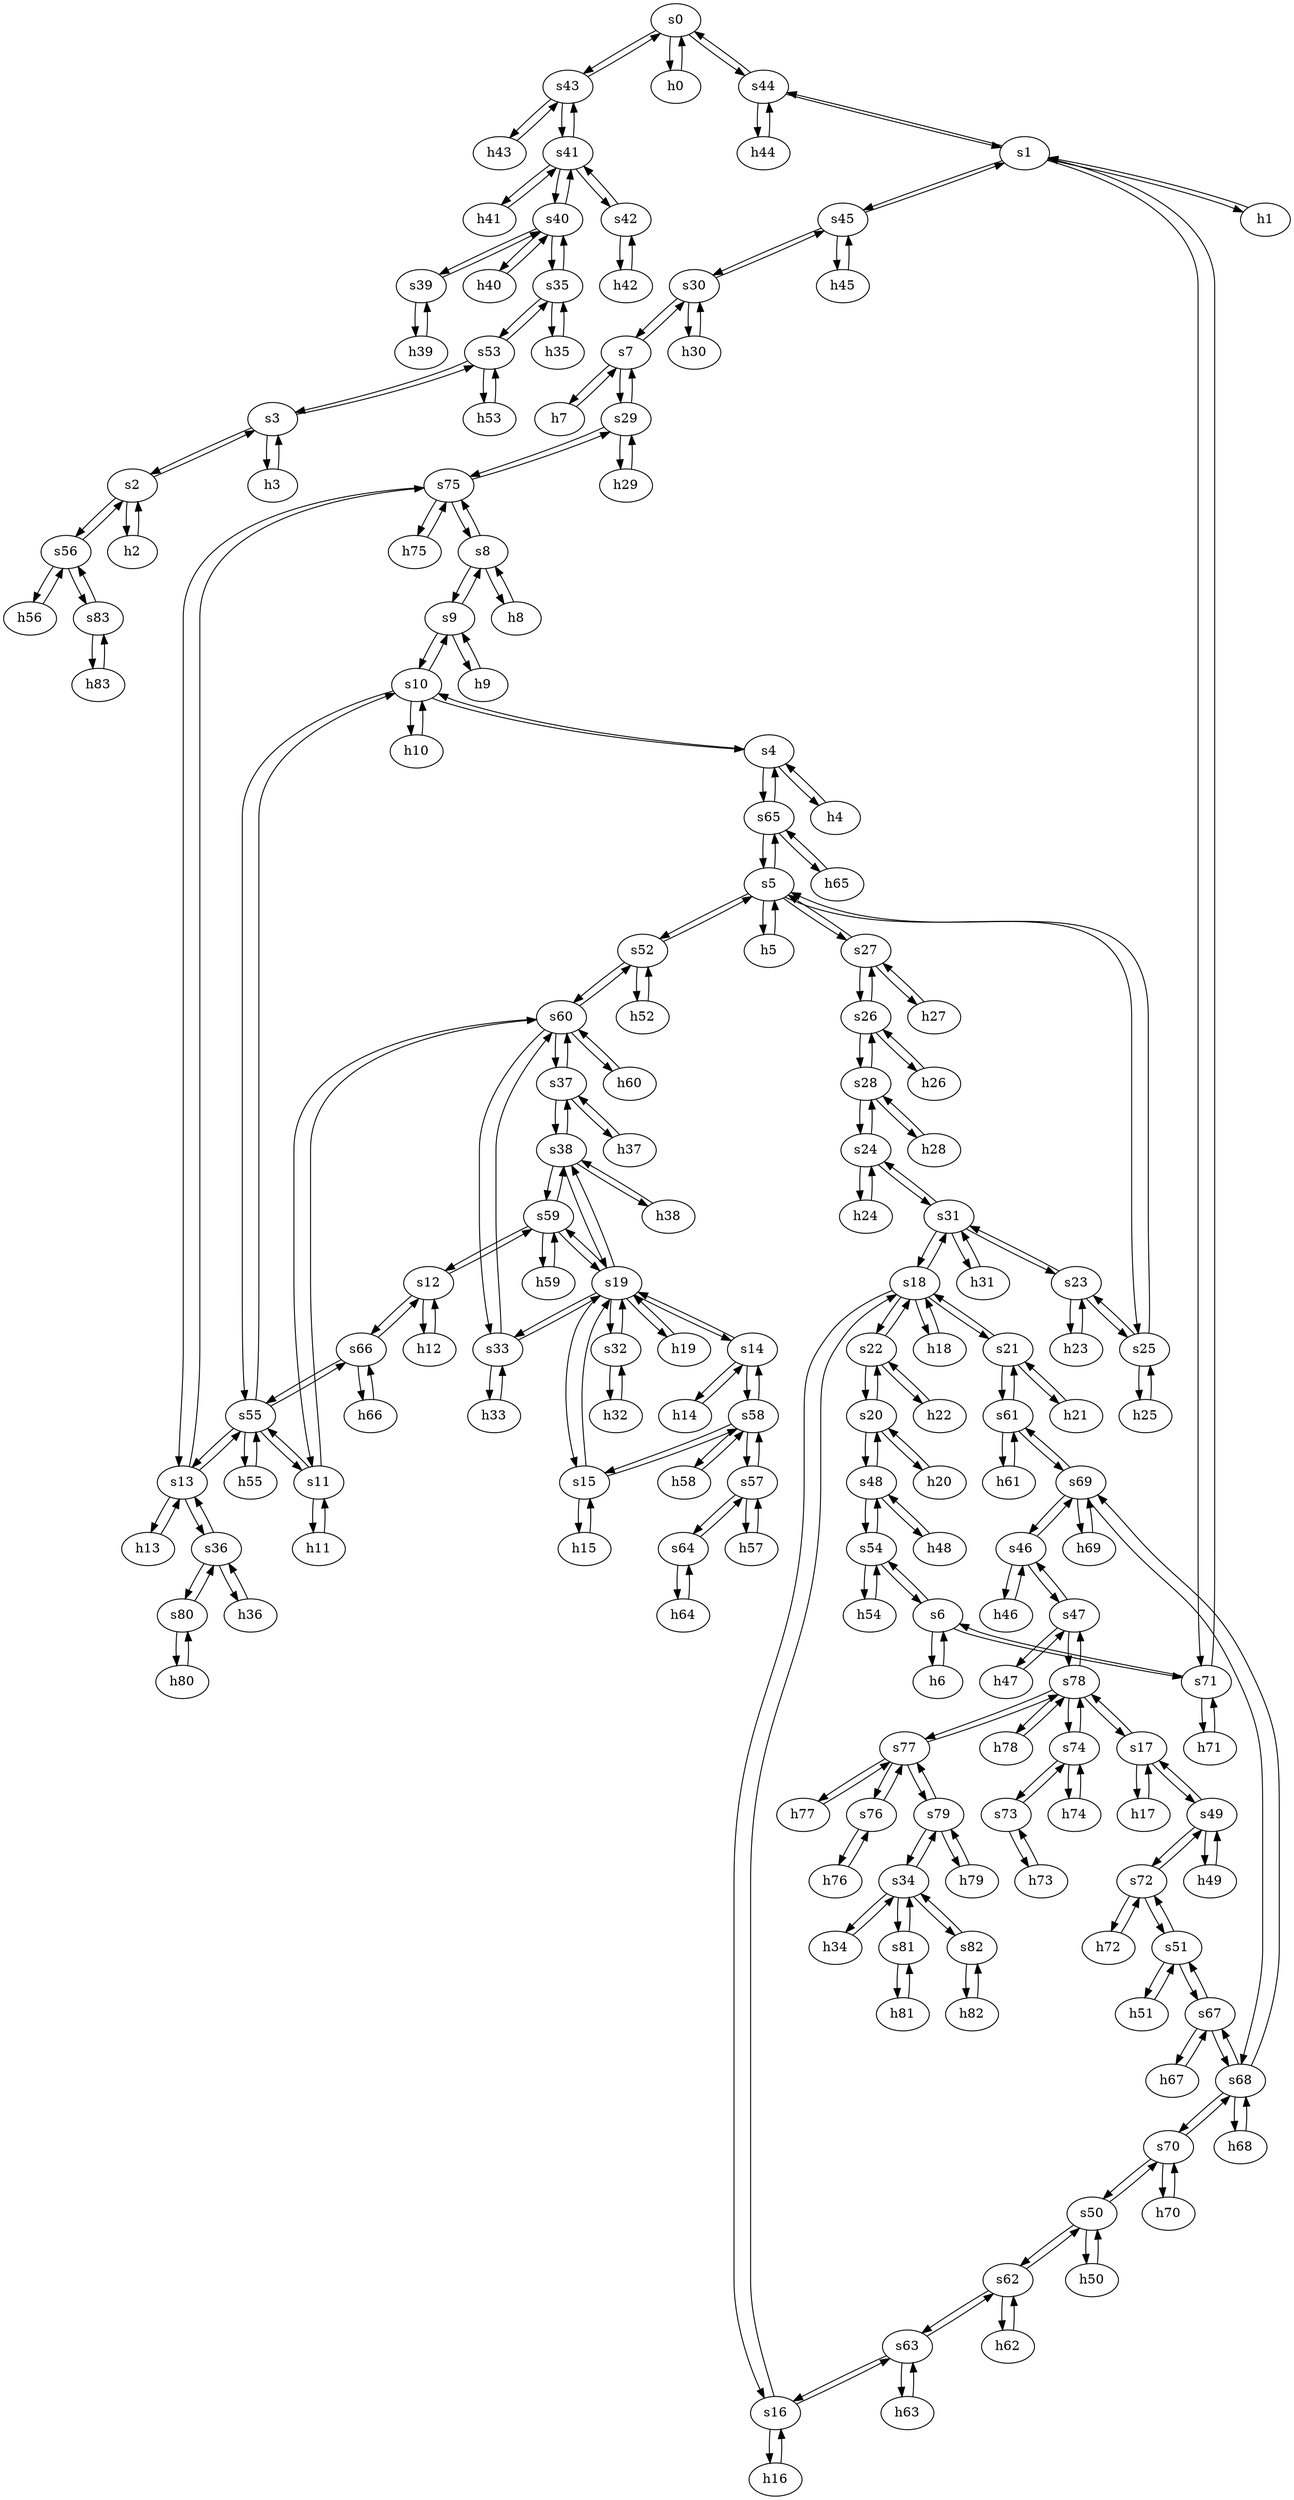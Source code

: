 strict digraph "Bestel " {
	s0	 [id=0,
		type=switch];
	s43	 [id=43,
		type=switch];
	s0 -> s43	 [capacity="1Gbps",
		cost=1,
		dst_port=2,
		src_port=2];
	h0	 [ip="111.0.0.0",
		mac="00:00:00:00:0:0",
		type=host];
	s0 -> h0	 [capacity="1Gbps",
		cost=1,
		dst_port=1,
		src_port=1];
	s44	 [id=44,
		type=switch];
	s0 -> s44	 [capacity="1Gbps",
		cost=1,
		dst_port=2,
		src_port=3];
	s7	 [id=7,
		type=switch];
	h7	 [ip="111.0.7.7",
		mac="00:00:00:00:7:7",
		type=host];
	s7 -> h7	 [capacity="1Gbps",
		cost=1,
		dst_port=1,
		src_port=1];
	s30	 [id=30,
		type=switch];
	s7 -> s30	 [capacity="1Gbps",
		cost=1,
		dst_port=2,
		src_port=3];
	s29	 [id=29,
		type=switch];
	s7 -> s29	 [capacity="1Gbps",
		cost=1,
		dst_port=2,
		src_port=2];
	h20	 [ip="111.0.20.20",
		mac="00:00:00:00:20:20",
		type=host];
	s20	 [id=20,
		type=switch];
	h20 -> s20	 [capacity="1Gbps",
		cost=1,
		dst_port=1,
		src_port=1];
	h47	 [ip="111.0.47.47",
		mac="00:00:00:00:47:47",
		type=host];
	s47	 [id=47,
		type=switch];
	h47 -> s47	 [capacity="1Gbps",
		cost=1,
		dst_port=1,
		src_port=1];
	h46	 [ip="111.0.46.46",
		mac="00:00:00:00:46:46",
		type=host];
	s46	 [id=46,
		type=switch];
	h46 -> s46	 [capacity="1Gbps",
		cost=1,
		dst_port=1,
		src_port=1];
	h45	 [ip="111.0.45.45",
		mac="00:00:00:00:45:45",
		type=host];
	s45	 [id=45,
		type=switch];
	h45 -> s45	 [capacity="1Gbps",
		cost=1,
		dst_port=1,
		src_port=1];
	h44	 [ip="111.0.44.44",
		mac="00:00:00:00:44:44",
		type=host];
	h44 -> s44	 [capacity="1Gbps",
		cost=1,
		dst_port=1,
		src_port=1];
	h43	 [ip="111.0.43.43",
		mac="00:00:00:00:43:43",
		type=host];
	h43 -> s43	 [capacity="1Gbps",
		cost=1,
		dst_port=1,
		src_port=1];
	s5	 [id=5,
		type=switch];
	s27	 [id=27,
		type=switch];
	s5 -> s27	 [capacity="1Gbps",
		cost=1,
		dst_port=2,
		src_port=3];
	s65	 [id=65,
		type=switch];
	s5 -> s65	 [capacity="1Gbps",
		cost=1,
		dst_port=3,
		src_port=2];
	s25	 [id=25,
		type=switch];
	s5 -> s25	 [capacity="1Gbps",
		cost=1,
		dst_port=2,
		src_port=5];
	s52	 [id=52,
		type=switch];
	s5 -> s52	 [capacity="1Gbps",
		cost=1,
		dst_port=2,
		src_port=4];
	h5	 [ip="111.0.5.5",
		mac="00:00:00:00:5:5",
		type=host];
	s5 -> h5	 [capacity="1Gbps",
		cost=1,
		dst_port=1,
		src_port=1];
	h41	 [ip="111.0.41.41",
		mac="00:00:00:00:41:41",
		type=host];
	s41	 [id=41,
		type=switch];
	h41 -> s41	 [capacity="1Gbps",
		cost=1,
		dst_port=1,
		src_port=1];
	h40	 [ip="111.0.40.40",
		mac="00:00:00:00:40:40",
		type=host];
	s40	 [id=40,
		type=switch];
	h40 -> s40	 [capacity="1Gbps",
		cost=1,
		dst_port=1,
		src_port=1];
	s4	 [id=4,
		type=switch];
	h4	 [ip="111.0.4.4",
		mac="00:00:00:00:4:4",
		type=host];
	s4 -> h4	 [capacity="1Gbps",
		cost=1,
		dst_port=1,
		src_port=1];
	s10	 [id=10,
		type=switch];
	s4 -> s10	 [capacity="1Gbps",
		cost=1,
		dst_port=2,
		src_port=3];
	s4 -> s65	 [capacity="1Gbps",
		cost=1,
		dst_port=2,
		src_port=2];
	h49	 [ip="111.0.49.49",
		mac="00:00:00:00:49:49",
		type=host];
	s49	 [id=49,
		type=switch];
	h49 -> s49	 [capacity="1Gbps",
		cost=1,
		dst_port=1,
		src_port=1];
	h48	 [ip="111.0.48.48",
		mac="00:00:00:00:48:48",
		type=host];
	s48	 [id=48,
		type=switch];
	h48 -> s48	 [capacity="1Gbps",
		cost=1,
		dst_port=1,
		src_port=1];
	s57	 [id=57,
		type=switch];
	h57	 [ip="111.0.57.57",
		mac="00:00:00:00:57:57",
		type=host];
	s57 -> h57	 [capacity="1Gbps",
		cost=1,
		dst_port=1,
		src_port=1];
	s58	 [id=58,
		type=switch];
	s57 -> s58	 [capacity="1Gbps",
		cost=1,
		dst_port=5,
		src_port=3];
	s64	 [id=64,
		type=switch];
	s57 -> s64	 [capacity="1Gbps",
		cost=1,
		dst_port=2,
		src_port=2];
	s56	 [id=56,
		type=switch];
	h56	 [ip="111.0.56.56",
		mac="00:00:00:00:56:56",
		type=host];
	s56 -> h56	 [capacity="1Gbps",
		cost=1,
		dst_port=1,
		src_port=1];
	s2	 [id=2,
		type=switch];
	s56 -> s2	 [capacity="1Gbps",
		cost=1,
		dst_port=2,
		src_port=2];
	s83	 [id=83,
		type=switch];
	s56 -> s83	 [capacity="1Gbps",
		cost=1,
		dst_port=2,
		src_port=3];
	s55	 [id=55,
		type=switch];
	h55	 [ip="111.0.55.55",
		mac="00:00:00:00:55:55",
		type=host];
	s55 -> h55	 [capacity="1Gbps",
		cost=1,
		dst_port=1,
		src_port=1];
	s11	 [id=11,
		type=switch];
	s55 -> s11	 [capacity="1Gbps",
		cost=1,
		dst_port=5,
		src_port=5];
	s66	 [id=66,
		type=switch];
	s55 -> s66	 [capacity="1Gbps",
		cost=1,
		dst_port=3,
		src_port=7];
	s55 -> s10	 [capacity="1Gbps",
		cost=1,
		dst_port=5,
		src_port=3];
	s13	 [id=13,
		type=switch];
	s55 -> s13	 [capacity="1Gbps",
		cost=1,
		dst_port=4,
		src_port=6];
	s54	 [id=54,
		type=switch];
	s6	 [id=6,
		type=switch];
	s54 -> s6	 [capacity="1Gbps",
		cost=1,
		dst_port=2,
		src_port=2];
	s54 -> s48	 [capacity="1Gbps",
		cost=1,
		dst_port=3,
		src_port=3];
	h54	 [ip="111.0.54.54",
		mac="00:00:00:00:54:54",
		type=host];
	s54 -> h54	 [capacity="1Gbps",
		cost=1,
		dst_port=1,
		src_port=1];
	s53	 [id=53,
		type=switch];
	s35	 [id=35,
		type=switch];
	s53 -> s35	 [capacity="1Gbps",
		cost=1,
		dst_port=3,
		src_port=3];
	s3	 [id=3,
		type=switch];
	s53 -> s3	 [capacity="1Gbps",
		cost=1,
		dst_port=3,
		src_port=2];
	h53	 [ip="111.0.53.53",
		mac="00:00:00:00:53:53",
		type=host];
	s53 -> h53	 [capacity="1Gbps",
		cost=1,
		dst_port=1,
		src_port=1];
	s52 -> s5	 [capacity="1Gbps",
		cost=1,
		dst_port=4,
		src_port=2];
	h52	 [ip="111.0.52.52",
		mac="00:00:00:00:52:52",
		type=host];
	s52 -> h52	 [capacity="1Gbps",
		cost=1,
		dst_port=1,
		src_port=1];
	s60	 [id=60,
		type=switch];
	s52 -> s60	 [capacity="1Gbps",
		cost=1,
		dst_port=6,
		src_port=3];
	s51	 [id=51,
		type=switch];
	s67	 [id=67,
		type=switch];
	s51 -> s67	 [capacity="1Gbps",
		cost=1,
		dst_port=2,
		src_port=3];
	h51	 [ip="111.0.51.51",
		mac="00:00:00:00:51:51",
		type=host];
	s51 -> h51	 [capacity="1Gbps",
		cost=1,
		dst_port=1,
		src_port=1];
	s72	 [id=72,
		type=switch];
	s51 -> s72	 [capacity="1Gbps",
		cost=1,
		dst_port=3,
		src_port=2];
	s50	 [id=50,
		type=switch];
	s62	 [id=62,
		type=switch];
	s50 -> s62	 [capacity="1Gbps",
		cost=1,
		dst_port=2,
		src_port=2];
	s70	 [id=70,
		type=switch];
	s50 -> s70	 [capacity="1Gbps",
		cost=1,
		dst_port=2,
		src_port=3];
	h50	 [ip="111.0.50.50",
		mac="00:00:00:00:50:50",
		type=host];
	s50 -> h50	 [capacity="1Gbps",
		cost=1,
		dst_port=1,
		src_port=1];
	s59	 [id=59,
		type=switch];
	h59	 [ip="111.0.59.59",
		mac="00:00:00:00:59:59",
		type=host];
	s59 -> h59	 [capacity="1Gbps",
		cost=1,
		dst_port=1,
		src_port=1];
	s38	 [id=38,
		type=switch];
	s59 -> s38	 [capacity="1Gbps",
		cost=1,
		dst_port=4,
		src_port=5];
	s12	 [id=12,
		type=switch];
	s59 -> s12	 [capacity="1Gbps",
		cost=1,
		dst_port=3,
		src_port=2];
	s19	 [id=19,
		type=switch];
	s59 -> s19	 [capacity="1Gbps",
		cost=1,
		dst_port=10,
		src_port=4];
	h58	 [ip="111.0.58.58",
		mac="00:00:00:00:58:58",
		type=host];
	s58 -> h58	 [capacity="1Gbps",
		cost=1,
		dst_port=1,
		src_port=1];
	s14	 [id=14,
		type=switch];
	s58 -> s14	 [capacity="1Gbps",
		cost=1,
		dst_port=2,
		src_port=2];
	s15	 [id=15,
		type=switch];
	s58 -> s15	 [capacity="1Gbps",
		cost=1,
		dst_port=3,
		src_port=4];
	s58 -> s57	 [capacity="1Gbps",
		cost=1,
		dst_port=3,
		src_port=5];
	h54 -> s54	 [capacity="1Gbps",
		cost=1,
		dst_port=1,
		src_port=1];
	h55 -> s55	 [capacity="1Gbps",
		cost=1,
		dst_port=1,
		src_port=1];
	h56 -> s56	 [capacity="1Gbps",
		cost=1,
		dst_port=1,
		src_port=1];
	h57 -> s57	 [capacity="1Gbps",
		cost=1,
		dst_port=1,
		src_port=1];
	h50 -> s50	 [capacity="1Gbps",
		cost=1,
		dst_port=1,
		src_port=1];
	h51 -> s51	 [capacity="1Gbps",
		cost=1,
		dst_port=1,
		src_port=1];
	h52 -> s52	 [capacity="1Gbps",
		cost=1,
		dst_port=1,
		src_port=1];
	h53 -> s53	 [capacity="1Gbps",
		cost=1,
		dst_port=1,
		src_port=1];
	h58 -> s58	 [capacity="1Gbps",
		cost=1,
		dst_port=1,
		src_port=1];
	h59 -> s59	 [capacity="1Gbps",
		cost=1,
		dst_port=1,
		src_port=1];
	s44 -> s0	 [capacity="1Gbps",
		cost=1,
		dst_port=3,
		src_port=2];
	s1	 [id=1,
		type=switch];
	s44 -> s1	 [capacity="1Gbps",
		cost=1,
		dst_port=2,
		src_port=3];
	s44 -> h44	 [capacity="1Gbps",
		cost=1,
		dst_port=1,
		src_port=1];
	h24	 [ip="111.0.24.24",
		mac="00:00:00:00:24:24",
		type=host];
	s24	 [id=24,
		type=switch];
	h24 -> s24	 [capacity="1Gbps",
		cost=1,
		dst_port=1,
		src_port=1];
	s46 -> s47	 [capacity="1Gbps",
		cost=1,
		dst_port=2,
		src_port=3];
	s69	 [id=69,
		type=switch];
	s46 -> s69	 [capacity="1Gbps",
		cost=1,
		dst_port=2,
		src_port=2];
	s46 -> h46	 [capacity="1Gbps",
		cost=1,
		dst_port=1,
		src_port=1];
	s47 -> s46	 [capacity="1Gbps",
		cost=1,
		dst_port=3,
		src_port=2];
	s78	 [id=78,
		type=switch];
	s47 -> s78	 [capacity="1Gbps",
		cost=1,
		dst_port=3,
		src_port=3];
	s47 -> h47	 [capacity="1Gbps",
		cost=1,
		dst_port=1,
		src_port=1];
	s40 -> s35	 [capacity="1Gbps",
		cost=1,
		dst_port=2,
		src_port=2];
	s39	 [id=39,
		type=switch];
	s40 -> s39	 [capacity="1Gbps",
		cost=1,
		dst_port=2,
		src_port=3];
	s40 -> h40	 [capacity="1Gbps",
		cost=1,
		dst_port=1,
		src_port=1];
	s40 -> s41	 [capacity="1Gbps",
		cost=1,
		dst_port=2,
		src_port=4];
	s41 -> s40	 [capacity="1Gbps",
		cost=1,
		dst_port=4,
		src_port=2];
	s41 -> s43	 [capacity="1Gbps",
		cost=1,
		dst_port=3,
		src_port=4];
	s42	 [id=42,
		type=switch];
	s41 -> s42	 [capacity="1Gbps",
		cost=1,
		dst_port=2,
		src_port=3];
	s41 -> h41	 [capacity="1Gbps",
		cost=1,
		dst_port=1,
		src_port=1];
	h42	 [ip="111.0.42.42",
		mac="00:00:00:00:42:42",
		type=host];
	s42 -> h42	 [capacity="1Gbps",
		cost=1,
		dst_port=1,
		src_port=1];
	s42 -> s41	 [capacity="1Gbps",
		cost=1,
		dst_port=3,
		src_port=2];
	s43 -> h43	 [capacity="1Gbps",
		cost=1,
		dst_port=1,
		src_port=1];
	s43 -> s0	 [capacity="1Gbps",
		cost=1,
		dst_port=2,
		src_port=2];
	s43 -> s41	 [capacity="1Gbps",
		cost=1,
		dst_port=4,
		src_port=3];
	s48 -> h48	 [capacity="1Gbps",
		cost=1,
		dst_port=1,
		src_port=1];
	s48 -> s54	 [capacity="1Gbps",
		cost=1,
		dst_port=3,
		src_port=3];
	s48 -> s20	 [capacity="1Gbps",
		cost=1,
		dst_port=2,
		src_port=2];
	s17	 [id=17,
		type=switch];
	s49 -> s17	 [capacity="1Gbps",
		cost=1,
		dst_port=2,
		src_port=2];
	s49 -> h49	 [capacity="1Gbps",
		cost=1,
		dst_port=1,
		src_port=1];
	s49 -> s72	 [capacity="1Gbps",
		cost=1,
		dst_port=2,
		src_port=3];
	h42 -> s42	 [capacity="1Gbps",
		cost=1,
		dst_port=1,
		src_port=1];
	h69	 [ip="111.0.69.69",
		mac="00:00:00:00:69:69",
		type=host];
	h69 -> s69	 [capacity="1Gbps",
		cost=1,
		dst_port=1,
		src_port=1];
	h68	 [ip="111.0.68.68",
		mac="00:00:00:00:68:68",
		type=host];
	s68	 [id=68,
		type=switch];
	h68 -> s68	 [capacity="1Gbps",
		cost=1,
		dst_port=1,
		src_port=1];
	h61	 [ip="111.0.61.61",
		mac="00:00:00:00:61:61",
		type=host];
	s61	 [id=61,
		type=switch];
	h61 -> s61	 [capacity="1Gbps",
		cost=1,
		dst_port=1,
		src_port=1];
	h60	 [ip="111.0.60.60",
		mac="00:00:00:00:60:60",
		type=host];
	h60 -> s60	 [capacity="1Gbps",
		cost=1,
		dst_port=1,
		src_port=1];
	h63	 [ip="111.0.63.63",
		mac="00:00:00:00:63:63",
		type=host];
	s63	 [id=63,
		type=switch];
	h63 -> s63	 [capacity="1Gbps",
		cost=1,
		dst_port=1,
		src_port=1];
	h62	 [ip="111.0.62.62",
		mac="00:00:00:00:62:62",
		type=host];
	h62 -> s62	 [capacity="1Gbps",
		cost=1,
		dst_port=1,
		src_port=1];
	h65	 [ip="111.0.65.65",
		mac="00:00:00:00:65:65",
		type=host];
	h65 -> s65	 [capacity="1Gbps",
		cost=1,
		dst_port=1,
		src_port=1];
	h64	 [ip="111.0.64.64",
		mac="00:00:00:00:64:64",
		type=host];
	h64 -> s64	 [capacity="1Gbps",
		cost=1,
		dst_port=1,
		src_port=1];
	h67	 [ip="111.0.67.67",
		mac="00:00:00:00:67:67",
		type=host];
	h67 -> s67	 [capacity="1Gbps",
		cost=1,
		dst_port=1,
		src_port=1];
	h66	 [ip="111.0.66.66",
		mac="00:00:00:00:66:66",
		type=host];
	h66 -> s66	 [capacity="1Gbps",
		cost=1,
		dst_port=1,
		src_port=1];
	s45 -> s1	 [capacity="1Gbps",
		cost=1,
		dst_port=3,
		src_port=2];
	s45 -> s30	 [capacity="1Gbps",
		cost=1,
		dst_port=3,
		src_port=3];
	s45 -> h45	 [capacity="1Gbps",
		cost=1,
		dst_port=1,
		src_port=1];
	s79	 [id=79,
		type=switch];
	s34	 [id=34,
		type=switch];
	s79 -> s34	 [capacity="1Gbps",
		cost=1,
		dst_port=4,
		src_port=2];
	h79	 [ip="111.0.79.79",
		mac="00:00:00:00:79:79",
		type=host];
	s79 -> h79	 [capacity="1Gbps",
		cost=1,
		dst_port=1,
		src_port=1];
	s77	 [id=77,
		type=switch];
	s79 -> s77	 [capacity="1Gbps",
		cost=1,
		dst_port=4,
		src_port=3];
	s78 -> s47	 [capacity="1Gbps",
		cost=1,
		dst_port=3,
		src_port=3];
	s78 -> s17	 [capacity="1Gbps",
		cost=1,
		dst_port=3,
		src_port=2];
	h78	 [ip="111.0.78.78",
		mac="00:00:00:00:78:78",
		type=host];
	s78 -> h78	 [capacity="1Gbps",
		cost=1,
		dst_port=1,
		src_port=1];
	s74	 [id=74,
		type=switch];
	s78 -> s74	 [capacity="1Gbps",
		cost=1,
		dst_port=3,
		src_port=4];
	s78 -> s77	 [capacity="1Gbps",
		cost=1,
		dst_port=3,
		src_port=5];
	s71	 [id=71,
		type=switch];
	s71 -> s1	 [capacity="1Gbps",
		cost=1,
		dst_port=4,
		src_port=2];
	h71	 [ip="111.0.71.71",
		mac="00:00:00:00:71:71",
		type=host];
	s71 -> h71	 [capacity="1Gbps",
		cost=1,
		dst_port=1,
		src_port=1];
	s71 -> s6	 [capacity="1Gbps",
		cost=1,
		dst_port=3,
		src_port=3];
	s70 -> s68	 [capacity="1Gbps",
		cost=1,
		dst_port=4,
		src_port=3];
	h70	 [ip="111.0.70.70",
		mac="00:00:00:00:70:70",
		type=host];
	s70 -> h70	 [capacity="1Gbps",
		cost=1,
		dst_port=1,
		src_port=1];
	s70 -> s50	 [capacity="1Gbps",
		cost=1,
		dst_port=3,
		src_port=2];
	s73	 [id=73,
		type=switch];
	h73	 [ip="111.0.73.73",
		mac="00:00:00:00:73:73",
		type=host];
	s73 -> h73	 [capacity="1Gbps",
		cost=1,
		dst_port=1,
		src_port=1];
	s73 -> s74	 [capacity="1Gbps",
		cost=1,
		dst_port=2,
		src_port=2];
	s72 -> s49	 [capacity="1Gbps",
		cost=1,
		dst_port=3,
		src_port=2];
	h72	 [ip="111.0.72.72",
		mac="00:00:00:00:72:72",
		type=host];
	s72 -> h72	 [capacity="1Gbps",
		cost=1,
		dst_port=1,
		src_port=1];
	s72 -> s51	 [capacity="1Gbps",
		cost=1,
		dst_port=2,
		src_port=3];
	s75	 [id=75,
		type=switch];
	h75	 [ip="111.0.75.75",
		mac="00:00:00:00:75:75",
		type=host];
	s75 -> h75	 [capacity="1Gbps",
		cost=1,
		dst_port=1,
		src_port=1];
	s8	 [id=8,
		type=switch];
	s75 -> s8	 [capacity="1Gbps",
		cost=1,
		dst_port=3,
		src_port=2];
	s75 -> s13	 [capacity="1Gbps",
		cost=1,
		dst_port=2,
		src_port=3];
	s75 -> s29	 [capacity="1Gbps",
		cost=1,
		dst_port=3,
		src_port=4];
	h74	 [ip="111.0.74.74",
		mac="00:00:00:00:74:74",
		type=host];
	s74 -> h74	 [capacity="1Gbps",
		cost=1,
		dst_port=1,
		src_port=1];
	s74 -> s78	 [capacity="1Gbps",
		cost=1,
		dst_port=4,
		src_port=3];
	s74 -> s73	 [capacity="1Gbps",
		cost=1,
		dst_port=2,
		src_port=2];
	s77 -> s79	 [capacity="1Gbps",
		cost=1,
		dst_port=3,
		src_port=4];
	h77	 [ip="111.0.77.77",
		mac="00:00:00:00:77:77",
		type=host];
	s77 -> h77	 [capacity="1Gbps",
		cost=1,
		dst_port=1,
		src_port=1];
	s77 -> s78	 [capacity="1Gbps",
		cost=1,
		dst_port=5,
		src_port=3];
	s76	 [id=76,
		type=switch];
	s77 -> s76	 [capacity="1Gbps",
		cost=1,
		dst_port=2,
		src_port=2];
	s76 -> s77	 [capacity="1Gbps",
		cost=1,
		dst_port=2,
		src_port=2];
	h76	 [ip="111.0.76.76",
		mac="00:00:00:00:76:76",
		type=host];
	s76 -> h76	 [capacity="1Gbps",
		cost=1,
		dst_port=1,
		src_port=1];
	s19 -> s38	 [capacity="1Gbps",
		cost=1,
		dst_port=2,
		src_port=8];
	s32	 [id=32,
		type=switch];
	s19 -> s32	 [capacity="1Gbps",
		cost=1,
		dst_port=3,
		src_port=6];
	s33	 [id=33,
		type=switch];
	s19 -> s33	 [capacity="1Gbps",
		cost=1,
		dst_port=2,
		src_port=7];
	h19	 [ip="111.0.19.19",
		mac="00:00:00:00:19:19",
		type=host];
	s19 -> h19	 [capacity="1Gbps",
		cost=1,
		dst_port=1,
		src_port=1];
	s19 -> s14	 [capacity="1Gbps",
		cost=1,
		dst_port=3,
		src_port=2];
	s19 -> s15	 [capacity="1Gbps",
		cost=1,
		dst_port=5,
		src_port=4];
	s19 -> s59	 [capacity="1Gbps",
		cost=1,
		dst_port=4,
		src_port=10];
	s18	 [id=18,
		type=switch];
	h18	 [ip="111.0.18.18",
		mac="00:00:00:00:18:18",
		type=host];
	s18 -> h18	 [capacity="1Gbps",
		cost=1,
		dst_port=1,
		src_port=1];
	s21	 [id=21,
		type=switch];
	s18 -> s21	 [capacity="1Gbps",
		cost=1,
		dst_port=2,
		src_port=3];
	s16	 [id=16,
		type=switch];
	s18 -> s16	 [capacity="1Gbps",
		cost=1,
		dst_port=2,
		src_port=2];
	s31	 [id=31,
		type=switch];
	s18 -> s31	 [capacity="1Gbps",
		cost=1,
		dst_port=3,
		src_port=6];
	s22	 [id=22,
		type=switch];
	s18 -> s22	 [capacity="1Gbps",
		cost=1,
		dst_port=2,
		src_port=4];
	h13	 [ip="111.0.13.13",
		mac="00:00:00:00:13:13",
		type=host];
	s13 -> h13	 [capacity="1Gbps",
		cost=1,
		dst_port=1,
		src_port=1];
	s36	 [id=36,
		type=switch];
	s13 -> s36	 [capacity="1Gbps",
		cost=1,
		dst_port=2,
		src_port=3];
	s13 -> s75	 [capacity="1Gbps",
		cost=1,
		dst_port=3,
		src_port=2];
	s13 -> s55	 [capacity="1Gbps",
		cost=1,
		dst_port=6,
		src_port=4];
	s12 -> s66	 [capacity="1Gbps",
		cost=1,
		dst_port=2,
		src_port=2];
	h12	 [ip="111.0.12.12",
		mac="00:00:00:00:12:12",
		type=host];
	s12 -> h12	 [capacity="1Gbps",
		cost=1,
		dst_port=1,
		src_port=1];
	s12 -> s59	 [capacity="1Gbps",
		cost=1,
		dst_port=2,
		src_port=3];
	h11	 [ip="111.0.11.11",
		mac="00:00:00:00:11:11",
		type=host];
	s11 -> h11	 [capacity="1Gbps",
		cost=1,
		dst_port=1,
		src_port=1];
	s11 -> s55	 [capacity="1Gbps",
		cost=1,
		dst_port=5,
		src_port=5];
	s11 -> s60	 [capacity="1Gbps",
		cost=1,
		dst_port=3,
		src_port=3];
	s9	 [id=9,
		type=switch];
	s10 -> s9	 [capacity="1Gbps",
		cost=1,
		dst_port=3,
		src_port=3];
	s10 -> s4	 [capacity="1Gbps",
		cost=1,
		dst_port=3,
		src_port=2];
	s10 -> s55	 [capacity="1Gbps",
		cost=1,
		dst_port=3,
		src_port=5];
	h10	 [ip="111.0.10.10",
		mac="00:00:00:00:10:10",
		type=host];
	s10 -> h10	 [capacity="1Gbps",
		cost=1,
		dst_port=1,
		src_port=1];
	s17 -> s49	 [capacity="1Gbps",
		cost=1,
		dst_port=2,
		src_port=2];
	h17	 [ip="111.0.17.17",
		mac="00:00:00:00:17:17",
		type=host];
	s17 -> h17	 [capacity="1Gbps",
		cost=1,
		dst_port=1,
		src_port=1];
	s17 -> s78	 [capacity="1Gbps",
		cost=1,
		dst_port=2,
		src_port=3];
	h16	 [ip="111.0.16.16",
		mac="00:00:00:00:16:16",
		type=host];
	s16 -> h16	 [capacity="1Gbps",
		cost=1,
		dst_port=1,
		src_port=1];
	s16 -> s18	 [capacity="1Gbps",
		cost=1,
		dst_port=2,
		src_port=2];
	s16 -> s63	 [capacity="1Gbps",
		cost=1,
		dst_port=2,
		src_port=3];
	s15 -> s58	 [capacity="1Gbps",
		cost=1,
		dst_port=4,
		src_port=3];
	h15	 [ip="111.0.15.15",
		mac="00:00:00:00:15:15",
		type=host];
	s15 -> h15	 [capacity="1Gbps",
		cost=1,
		dst_port=1,
		src_port=1];
	s15 -> s19	 [capacity="1Gbps",
		cost=1,
		dst_port=4,
		src_port=5];
	s14 -> s58	 [capacity="1Gbps",
		cost=1,
		dst_port=2,
		src_port=2];
	h14	 [ip="111.0.14.14",
		mac="00:00:00:00:14:14",
		type=host];
	s14 -> h14	 [capacity="1Gbps",
		cost=1,
		dst_port=1,
		src_port=1];
	s14 -> s19	 [capacity="1Gbps",
		cost=1,
		dst_port=2,
		src_port=3];
	h78 -> s78	 [capacity="1Gbps",
		cost=1,
		dst_port=1,
		src_port=1];
	h79 -> s79	 [capacity="1Gbps",
		cost=1,
		dst_port=1,
		src_port=1];
	h76 -> s76	 [capacity="1Gbps",
		cost=1,
		dst_port=1,
		src_port=1];
	h77 -> s77	 [capacity="1Gbps",
		cost=1,
		dst_port=1,
		src_port=1];
	h74 -> s74	 [capacity="1Gbps",
		cost=1,
		dst_port=1,
		src_port=1];
	h75 -> s75	 [capacity="1Gbps",
		cost=1,
		dst_port=1,
		src_port=1];
	h72 -> s72	 [capacity="1Gbps",
		cost=1,
		dst_port=1,
		src_port=1];
	h73 -> s73	 [capacity="1Gbps",
		cost=1,
		dst_port=1,
		src_port=1];
	h70 -> s70	 [capacity="1Gbps",
		cost=1,
		dst_port=1,
		src_port=1];
	h71 -> s71	 [capacity="1Gbps",
		cost=1,
		dst_port=1,
		src_port=1];
	s68 -> s69	 [capacity="1Gbps",
		cost=1,
		dst_port=4,
		src_port=3];
	s68 -> s70	 [capacity="1Gbps",
		cost=1,
		dst_port=3,
		src_port=4];
	s68 -> s67	 [capacity="1Gbps",
		cost=1,
		dst_port=3,
		src_port=2];
	s68 -> h68	 [capacity="1Gbps",
		cost=1,
		dst_port=1,
		src_port=1];
	s69 -> s46	 [capacity="1Gbps",
		cost=1,
		dst_port=2,
		src_port=2];
	s69 -> s68	 [capacity="1Gbps",
		cost=1,
		dst_port=3,
		src_port=4];
	s69 -> s61	 [capacity="1Gbps",
		cost=1,
		dst_port=3,
		src_port=3];
	s69 -> h69	 [capacity="1Gbps",
		cost=1,
		dst_port=1,
		src_port=1];
	s66 -> s12	 [capacity="1Gbps",
		cost=1,
		dst_port=2,
		src_port=2];
	s66 -> h66	 [capacity="1Gbps",
		cost=1,
		dst_port=1,
		src_port=1];
	s66 -> s55	 [capacity="1Gbps",
		cost=1,
		dst_port=7,
		src_port=3];
	s67 -> s68	 [capacity="1Gbps",
		cost=1,
		dst_port=2,
		src_port=3];
	s67 -> s51	 [capacity="1Gbps",
		cost=1,
		dst_port=3,
		src_port=2];
	s67 -> h67	 [capacity="1Gbps",
		cost=1,
		dst_port=1,
		src_port=1];
	s64 -> h64	 [capacity="1Gbps",
		cost=1,
		dst_port=1,
		src_port=1];
	s64 -> s57	 [capacity="1Gbps",
		cost=1,
		dst_port=2,
		src_port=2];
	s65 -> s5	 [capacity="1Gbps",
		cost=1,
		dst_port=2,
		src_port=3];
	s65 -> s4	 [capacity="1Gbps",
		cost=1,
		dst_port=2,
		src_port=2];
	s65 -> h65	 [capacity="1Gbps",
		cost=1,
		dst_port=1,
		src_port=1];
	s62 -> h62	 [capacity="1Gbps",
		cost=1,
		dst_port=1,
		src_port=1];
	s62 -> s50	 [capacity="1Gbps",
		cost=1,
		dst_port=2,
		src_port=2];
	s62 -> s63	 [capacity="1Gbps",
		cost=1,
		dst_port=3,
		src_port=3];
	s63 -> s62	 [capacity="1Gbps",
		cost=1,
		dst_port=3,
		src_port=3];
	s63 -> h63	 [capacity="1Gbps",
		cost=1,
		dst_port=1,
		src_port=1];
	s63 -> s16	 [capacity="1Gbps",
		cost=1,
		dst_port=3,
		src_port=2];
	s60 -> h60	 [capacity="1Gbps",
		cost=1,
		dst_port=1,
		src_port=1];
	s60 -> s11	 [capacity="1Gbps",
		cost=1,
		dst_port=3,
		src_port=3];
	s60 -> s33	 [capacity="1Gbps",
		cost=1,
		dst_port=3,
		src_port=4];
	s37	 [id=37,
		type=switch];
	s60 -> s37	 [capacity="1Gbps",
		cost=1,
		dst_port=2,
		src_port=5];
	s60 -> s52	 [capacity="1Gbps",
		cost=1,
		dst_port=3,
		src_port=6];
	s61 -> s69	 [capacity="1Gbps",
		cost=1,
		dst_port=3,
		src_port=3];
	s61 -> s21	 [capacity="1Gbps",
		cost=1,
		dst_port=3,
		src_port=2];
	s61 -> h61	 [capacity="1Gbps",
		cost=1,
		dst_port=1,
		src_port=1];
	h8	 [ip="111.0.8.8",
		mac="00:00:00:00:8:8",
		type=host];
	h8 -> s8	 [capacity="1Gbps",
		cost=1,
		dst_port=1,
		src_port=1];
	h9	 [ip="111.0.9.9",
		mac="00:00:00:00:9:9",
		type=host];
	h9 -> s9	 [capacity="1Gbps",
		cost=1,
		dst_port=1,
		src_port=1];
	h2	 [ip="111.0.2.2",
		mac="00:00:00:00:2:2",
		type=host];
	h2 -> s2	 [capacity="1Gbps",
		cost=1,
		dst_port=1,
		src_port=1];
	h3	 [ip="111.0.3.3",
		mac="00:00:00:00:3:3",
		type=host];
	h3 -> s3	 [capacity="1Gbps",
		cost=1,
		dst_port=1,
		src_port=1];
	h0 -> s0	 [capacity="1Gbps",
		cost=1,
		dst_port=1,
		src_port=1];
	h1	 [ip="111.0.1.1",
		mac="00:00:00:00:1:1",
		type=host];
	h1 -> s1	 [capacity="1Gbps",
		cost=1,
		dst_port=1,
		src_port=1];
	h6	 [ip="111.0.6.6",
		mac="00:00:00:00:6:6",
		type=host];
	h6 -> s6	 [capacity="1Gbps",
		cost=1,
		dst_port=1,
		src_port=1];
	h7 -> s7	 [capacity="1Gbps",
		cost=1,
		dst_port=1,
		src_port=1];
	h4 -> s4	 [capacity="1Gbps",
		cost=1,
		dst_port=1,
		src_port=1];
	h5 -> s5	 [capacity="1Gbps",
		cost=1,
		dst_port=1,
		src_port=1];
	s80	 [id=80,
		type=switch];
	s80 -> s36	 [capacity="1Gbps",
		cost=1,
		dst_port=3,
		src_port=2];
	h80	 [ip="111.0.80.80",
		mac="00:00:00:00:80:80",
		type=host];
	s80 -> h80	 [capacity="1Gbps",
		cost=1,
		dst_port=1,
		src_port=1];
	s81	 [id=81,
		type=switch];
	s81 -> s34	 [capacity="1Gbps",
		cost=1,
		dst_port=2,
		src_port=2];
	h81	 [ip="111.0.81.81",
		mac="00:00:00:00:81:81",
		type=host];
	s81 -> h81	 [capacity="1Gbps",
		cost=1,
		dst_port=1,
		src_port=1];
	s82	 [id=82,
		type=switch];
	s82 -> s34	 [capacity="1Gbps",
		cost=1,
		dst_port=3,
		src_port=2];
	h82	 [ip="111.0.82.82",
		mac="00:00:00:00:82:82",
		type=host];
	s82 -> h82	 [capacity="1Gbps",
		cost=1,
		dst_port=1,
		src_port=1];
	h83	 [ip="111.0.83.83",
		mac="00:00:00:00:83:83",
		type=host];
	s83 -> h83	 [capacity="1Gbps",
		cost=1,
		dst_port=1,
		src_port=1];
	s83 -> s56	 [capacity="1Gbps",
		cost=1,
		dst_port=3,
		src_port=2];
	h83 -> s83	 [capacity="1Gbps",
		cost=1,
		dst_port=1,
		src_port=1];
	h82 -> s82	 [capacity="1Gbps",
		cost=1,
		dst_port=1,
		src_port=1];
	h81 -> s81	 [capacity="1Gbps",
		cost=1,
		dst_port=1,
		src_port=1];
	h80 -> s80	 [capacity="1Gbps",
		cost=1,
		dst_port=1,
		src_port=1];
	s39 -> s40	 [capacity="1Gbps",
		cost=1,
		dst_port=3,
		src_port=2];
	h39	 [ip="111.0.39.39",
		mac="00:00:00:00:39:39",
		type=host];
	s39 -> h39	 [capacity="1Gbps",
		cost=1,
		dst_port=1,
		src_port=1];
	h38	 [ip="111.0.38.38",
		mac="00:00:00:00:38:38",
		type=host];
	s38 -> h38	 [capacity="1Gbps",
		cost=1,
		dst_port=1,
		src_port=1];
	s38 -> s19	 [capacity="1Gbps",
		cost=1,
		dst_port=8,
		src_port=2];
	s38 -> s37	 [capacity="1Gbps",
		cost=1,
		dst_port=3,
		src_port=3];
	s38 -> s59	 [capacity="1Gbps",
		cost=1,
		dst_port=5,
		src_port=4];
	s35 -> s40	 [capacity="1Gbps",
		cost=1,
		dst_port=2,
		src_port=2];
	h35	 [ip="111.0.35.35",
		mac="00:00:00:00:35:35",
		type=host];
	s35 -> h35	 [capacity="1Gbps",
		cost=1,
		dst_port=1,
		src_port=1];
	s35 -> s53	 [capacity="1Gbps",
		cost=1,
		dst_port=3,
		src_port=3];
	s34 -> s79	 [capacity="1Gbps",
		cost=1,
		dst_port=2,
		src_port=4];
	s34 -> s81	 [capacity="1Gbps",
		cost=1,
		dst_port=2,
		src_port=2];
	s34 -> s82	 [capacity="1Gbps",
		cost=1,
		dst_port=2,
		src_port=3];
	h34	 [ip="111.0.34.34",
		mac="00:00:00:00:34:34",
		type=host];
	s34 -> h34	 [capacity="1Gbps",
		cost=1,
		dst_port=1,
		src_port=1];
	s37 -> s38	 [capacity="1Gbps",
		cost=1,
		dst_port=3,
		src_port=3];
	h37	 [ip="111.0.37.37",
		mac="00:00:00:00:37:37",
		type=host];
	s37 -> h37	 [capacity="1Gbps",
		cost=1,
		dst_port=1,
		src_port=1];
	s37 -> s60	 [capacity="1Gbps",
		cost=1,
		dst_port=5,
		src_port=2];
	h36	 [ip="111.0.36.36",
		mac="00:00:00:00:36:36",
		type=host];
	s36 -> h36	 [capacity="1Gbps",
		cost=1,
		dst_port=1,
		src_port=1];
	s36 -> s13	 [capacity="1Gbps",
		cost=1,
		dst_port=3,
		src_port=2];
	s36 -> s80	 [capacity="1Gbps",
		cost=1,
		dst_port=2,
		src_port=3];
	s31 -> s24	 [capacity="1Gbps",
		cost=1,
		dst_port=3,
		src_port=5];
	h31	 [ip="111.0.31.31",
		mac="00:00:00:00:31:31",
		type=host];
	s31 -> h31	 [capacity="1Gbps",
		cost=1,
		dst_port=1,
		src_port=1];
	s31 -> s18	 [capacity="1Gbps",
		cost=1,
		dst_port=6,
		src_port=3];
	s23	 [id=23,
		type=switch];
	s31 -> s23	 [capacity="1Gbps",
		cost=1,
		dst_port=3,
		src_port=4];
	h30	 [ip="111.0.30.30",
		mac="00:00:00:00:30:30",
		type=host];
	s30 -> h30	 [capacity="1Gbps",
		cost=1,
		dst_port=1,
		src_port=1];
	s30 -> s45	 [capacity="1Gbps",
		cost=1,
		dst_port=3,
		src_port=3];
	s30 -> s7	 [capacity="1Gbps",
		cost=1,
		dst_port=3,
		src_port=2];
	h33	 [ip="111.0.33.33",
		mac="00:00:00:00:33:33",
		type=host];
	s33 -> h33	 [capacity="1Gbps",
		cost=1,
		dst_port=1,
		src_port=1];
	s33 -> s19	 [capacity="1Gbps",
		cost=1,
		dst_port=7,
		src_port=2];
	s33 -> s60	 [capacity="1Gbps",
		cost=1,
		dst_port=4,
		src_port=3];
	h32	 [ip="111.0.32.32",
		mac="00:00:00:00:32:32",
		type=host];
	s32 -> h32	 [capacity="1Gbps",
		cost=1,
		dst_port=1,
		src_port=1];
	s32 -> s19	 [capacity="1Gbps",
		cost=1,
		dst_port=6,
		src_port=3];
	h18 -> s18	 [capacity="1Gbps",
		cost=1,
		dst_port=1,
		src_port=1];
	h19 -> s19	 [capacity="1Gbps",
		cost=1,
		dst_port=1,
		src_port=1];
	h10 -> s10	 [capacity="1Gbps",
		cost=1,
		dst_port=1,
		src_port=1];
	h11 -> s11	 [capacity="1Gbps",
		cost=1,
		dst_port=1,
		src_port=1];
	h12 -> s12	 [capacity="1Gbps",
		cost=1,
		dst_port=1,
		src_port=1];
	h13 -> s13	 [capacity="1Gbps",
		cost=1,
		dst_port=1,
		src_port=1];
	h14 -> s14	 [capacity="1Gbps",
		cost=1,
		dst_port=1,
		src_port=1];
	h15 -> s15	 [capacity="1Gbps",
		cost=1,
		dst_port=1,
		src_port=1];
	h16 -> s16	 [capacity="1Gbps",
		cost=1,
		dst_port=1,
		src_port=1];
	h17 -> s17	 [capacity="1Gbps",
		cost=1,
		dst_port=1,
		src_port=1];
	s9 -> s10	 [capacity="1Gbps",
		cost=1,
		dst_port=3,
		src_port=3];
	s9 -> h9	 [capacity="1Gbps",
		cost=1,
		dst_port=1,
		src_port=1];
	s9 -> s8	 [capacity="1Gbps",
		cost=1,
		dst_port=2,
		src_port=2];
	s8 -> h8	 [capacity="1Gbps",
		cost=1,
		dst_port=1,
		src_port=1];
	s8 -> s9	 [capacity="1Gbps",
		cost=1,
		dst_port=2,
		src_port=2];
	s8 -> s75	 [capacity="1Gbps",
		cost=1,
		dst_port=2,
		src_port=3];
	h29	 [ip="111.0.29.29",
		mac="00:00:00:00:29:29",
		type=host];
	h29 -> s29	 [capacity="1Gbps",
		cost=1,
		dst_port=1,
		src_port=1];
	h28	 [ip="111.0.28.28",
		mac="00:00:00:00:28:28",
		type=host];
	s28	 [id=28,
		type=switch];
	h28 -> s28	 [capacity="1Gbps",
		cost=1,
		dst_port=1,
		src_port=1];
	s23 -> s31	 [capacity="1Gbps",
		cost=1,
		dst_port=4,
		src_port=3];
	h23	 [ip="111.0.23.23",
		mac="00:00:00:00:23:23",
		type=host];
	s23 -> h23	 [capacity="1Gbps",
		cost=1,
		dst_port=1,
		src_port=1];
	s23 -> s25	 [capacity="1Gbps",
		cost=1,
		dst_port=3,
		src_port=2];
	s3 -> s2	 [capacity="1Gbps",
		cost=1,
		dst_port=3,
		src_port=2];
	s3 -> s53	 [capacity="1Gbps",
		cost=1,
		dst_port=2,
		src_port=3];
	s3 -> h3	 [capacity="1Gbps",
		cost=1,
		dst_port=1,
		src_port=1];
	s2 -> s3	 [capacity="1Gbps",
		cost=1,
		dst_port=2,
		src_port=3];
	s2 -> h2	 [capacity="1Gbps",
		cost=1,
		dst_port=1,
		src_port=1];
	s2 -> s56	 [capacity="1Gbps",
		cost=1,
		dst_port=2,
		src_port=2];
	s1 -> s45	 [capacity="1Gbps",
		cost=1,
		dst_port=2,
		src_port=3];
	s1 -> s71	 [capacity="1Gbps",
		cost=1,
		dst_port=2,
		src_port=4];
	s1 -> s44	 [capacity="1Gbps",
		cost=1,
		dst_port=3,
		src_port=2];
	s1 -> h1	 [capacity="1Gbps",
		cost=1,
		dst_port=1,
		src_port=1];
	h26	 [ip="111.0.26.26",
		mac="00:00:00:00:26:26",
		type=host];
	s26	 [id=26,
		type=switch];
	h26 -> s26	 [capacity="1Gbps",
		cost=1,
		dst_port=1,
		src_port=1];
	h21	 [ip="111.0.21.21",
		mac="00:00:00:00:21:21",
		type=host];
	h21 -> s21	 [capacity="1Gbps",
		cost=1,
		dst_port=1,
		src_port=1];
	s6 -> h6	 [capacity="1Gbps",
		cost=1,
		dst_port=1,
		src_port=1];
	s6 -> s71	 [capacity="1Gbps",
		cost=1,
		dst_port=3,
		src_port=3];
	s6 -> s54	 [capacity="1Gbps",
		cost=1,
		dst_port=2,
		src_port=2];
	h23 -> s23	 [capacity="1Gbps",
		cost=1,
		dst_port=1,
		src_port=1];
	h22	 [ip="111.0.22.22",
		mac="00:00:00:00:22:22",
		type=host];
	h22 -> s22	 [capacity="1Gbps",
		cost=1,
		dst_port=1,
		src_port=1];
	h32 -> s32	 [capacity="1Gbps",
		cost=1,
		dst_port=1,
		src_port=1];
	h33 -> s33	 [capacity="1Gbps",
		cost=1,
		dst_port=1,
		src_port=1];
	h30 -> s30	 [capacity="1Gbps",
		cost=1,
		dst_port=1,
		src_port=1];
	h31 -> s31	 [capacity="1Gbps",
		cost=1,
		dst_port=1,
		src_port=1];
	h36 -> s36	 [capacity="1Gbps",
		cost=1,
		dst_port=1,
		src_port=1];
	h37 -> s37	 [capacity="1Gbps",
		cost=1,
		dst_port=1,
		src_port=1];
	h34 -> s34	 [capacity="1Gbps",
		cost=1,
		dst_port=1,
		src_port=1];
	h35 -> s35	 [capacity="1Gbps",
		cost=1,
		dst_port=1,
		src_port=1];
	h38 -> s38	 [capacity="1Gbps",
		cost=1,
		dst_port=1,
		src_port=1];
	h39 -> s39	 [capacity="1Gbps",
		cost=1,
		dst_port=1,
		src_port=1];
	s22 -> s18	 [capacity="1Gbps",
		cost=1,
		dst_port=4,
		src_port=2];
	s22 -> s20	 [capacity="1Gbps",
		cost=1,
		dst_port=3,
		src_port=3];
	s22 -> h22	 [capacity="1Gbps",
		cost=1,
		dst_port=1,
		src_port=1];
	h25	 [ip="111.0.25.25",
		mac="00:00:00:00:25:25",
		type=host];
	h25 -> s25	 [capacity="1Gbps",
		cost=1,
		dst_port=1,
		src_port=1];
	s20 -> s48	 [capacity="1Gbps",
		cost=1,
		dst_port=2,
		src_port=2];
	s20 -> h20	 [capacity="1Gbps",
		cost=1,
		dst_port=1,
		src_port=1];
	s20 -> s22	 [capacity="1Gbps",
		cost=1,
		dst_port=3,
		src_port=3];
	s21 -> s18	 [capacity="1Gbps",
		cost=1,
		dst_port=3,
		src_port=2];
	s21 -> s61	 [capacity="1Gbps",
		cost=1,
		dst_port=2,
		src_port=3];
	s21 -> h21	 [capacity="1Gbps",
		cost=1,
		dst_port=1,
		src_port=1];
	s26 -> s28	 [capacity="1Gbps",
		cost=1,
		dst_port=3,
		src_port=3];
	s26 -> s27	 [capacity="1Gbps",
		cost=1,
		dst_port=3,
		src_port=2];
	s26 -> h26	 [capacity="1Gbps",
		cost=1,
		dst_port=1,
		src_port=1];
	s27 -> s5	 [capacity="1Gbps",
		cost=1,
		dst_port=3,
		src_port=2];
	h27	 [ip="111.0.27.27",
		mac="00:00:00:00:27:27",
		type=host];
	s27 -> h27	 [capacity="1Gbps",
		cost=1,
		dst_port=1,
		src_port=1];
	s27 -> s26	 [capacity="1Gbps",
		cost=1,
		dst_port=2,
		src_port=3];
	s24 -> h24	 [capacity="1Gbps",
		cost=1,
		dst_port=1,
		src_port=1];
	s24 -> s28	 [capacity="1Gbps",
		cost=1,
		dst_port=2,
		src_port=2];
	s24 -> s31	 [capacity="1Gbps",
		cost=1,
		dst_port=5,
		src_port=3];
	s25 -> h25	 [capacity="1Gbps",
		cost=1,
		dst_port=1,
		src_port=1];
	s25 -> s5	 [capacity="1Gbps",
		cost=1,
		dst_port=5,
		src_port=2];
	s25 -> s23	 [capacity="1Gbps",
		cost=1,
		dst_port=2,
		src_port=3];
	s28 -> s24	 [capacity="1Gbps",
		cost=1,
		dst_port=2,
		src_port=2];
	s28 -> h28	 [capacity="1Gbps",
		cost=1,
		dst_port=1,
		src_port=1];
	s28 -> s26	 [capacity="1Gbps",
		cost=1,
		dst_port=3,
		src_port=3];
	s29 -> s75	 [capacity="1Gbps",
		cost=1,
		dst_port=4,
		src_port=3];
	s29 -> s7	 [capacity="1Gbps",
		cost=1,
		dst_port=2,
		src_port=2];
	s29 -> h29	 [capacity="1Gbps",
		cost=1,
		dst_port=1,
		src_port=1];
	h27 -> s27	 [capacity="1Gbps",
		cost=1,
		dst_port=1,
		src_port=1];
}
